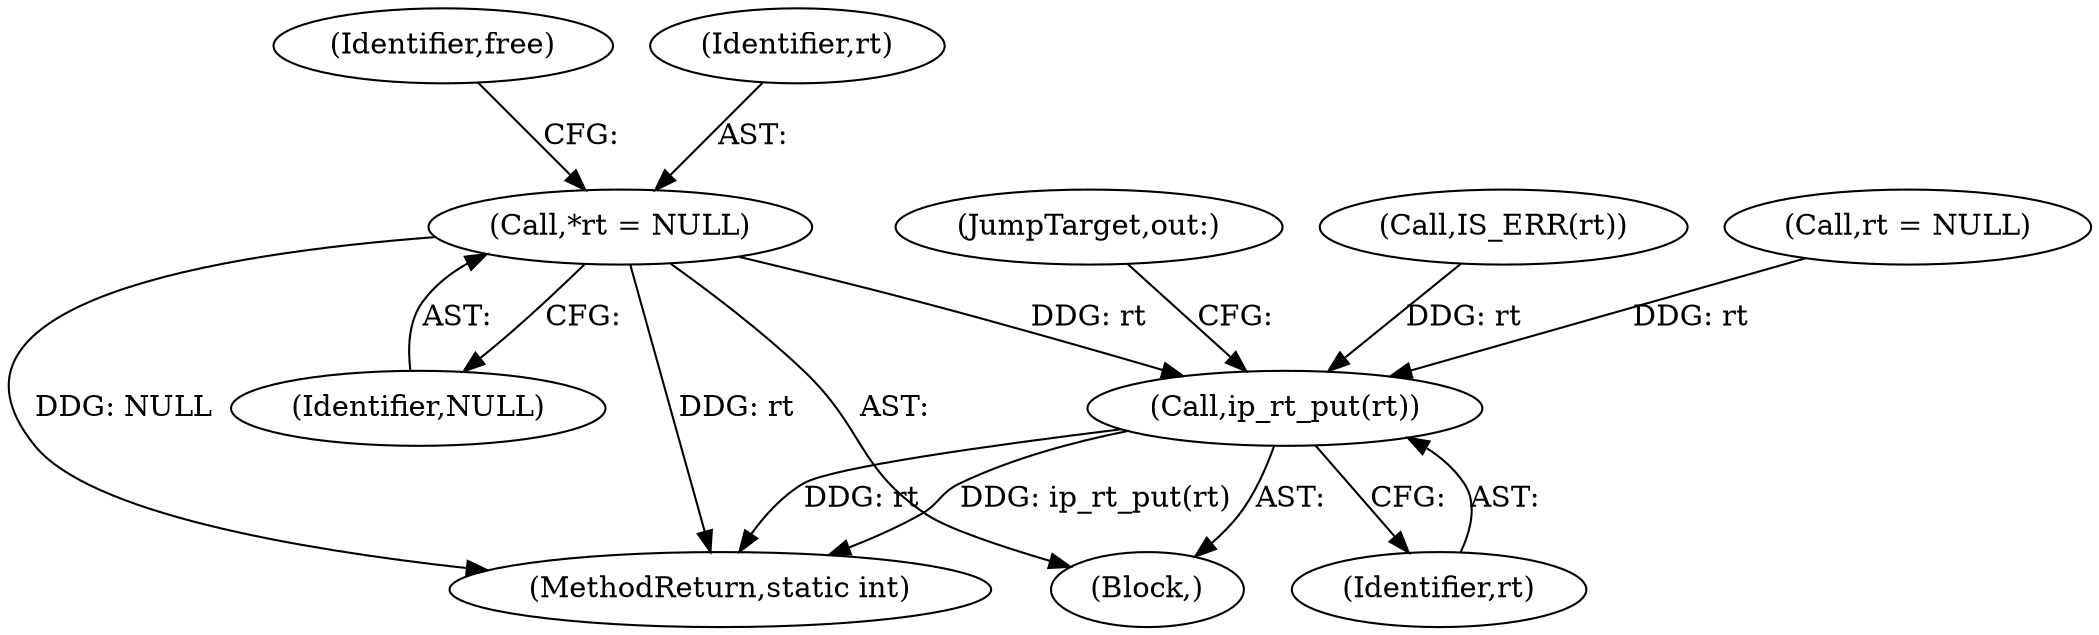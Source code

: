 digraph "0_linux_8f659a03a0ba9289b9aeb9b4470e6fb263d6f483@pointer" {
"1000124" [label="(Call,*rt = NULL)"];
"1000645" [label="(Call,ip_rt_put(rt))"];
"1000130" [label="(Identifier,free)"];
"1000646" [label="(Identifier,rt)"];
"1000111" [label="(Block,)"];
"1000125" [label="(Identifier,rt)"];
"1000124" [label="(Call,*rt = NULL)"];
"1000686" [label="(MethodReturn,static int)"];
"1000645" [label="(Call,ip_rt_put(rt))"];
"1000126" [label="(Identifier,NULL)"];
"1000647" [label="(JumpTarget,out:)"];
"1000505" [label="(Call,IS_ERR(rt))"];
"1000512" [label="(Call,rt = NULL)"];
"1000124" -> "1000111"  [label="AST: "];
"1000124" -> "1000126"  [label="CFG: "];
"1000125" -> "1000124"  [label="AST: "];
"1000126" -> "1000124"  [label="AST: "];
"1000130" -> "1000124"  [label="CFG: "];
"1000124" -> "1000686"  [label="DDG: NULL"];
"1000124" -> "1000686"  [label="DDG: rt"];
"1000124" -> "1000645"  [label="DDG: rt"];
"1000645" -> "1000111"  [label="AST: "];
"1000645" -> "1000646"  [label="CFG: "];
"1000646" -> "1000645"  [label="AST: "];
"1000647" -> "1000645"  [label="CFG: "];
"1000645" -> "1000686"  [label="DDG: rt"];
"1000645" -> "1000686"  [label="DDG: ip_rt_put(rt)"];
"1000505" -> "1000645"  [label="DDG: rt"];
"1000512" -> "1000645"  [label="DDG: rt"];
}

